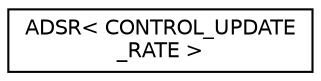 digraph "Graphical Class Hierarchy"
{
  edge [fontname="Helvetica",fontsize="10",labelfontname="Helvetica",labelfontsize="10"];
  node [fontname="Helvetica",fontsize="10",shape=record];
  rankdir="LR";
  Node1 [label="ADSR\< CONTROL_UPDATE\l_RATE \>",height=0.2,width=0.4,color="black", fillcolor="white", style="filled",URL="$class_a_d_s_r.html",tooltip="A simple ADSR envelope generator. "];
}
